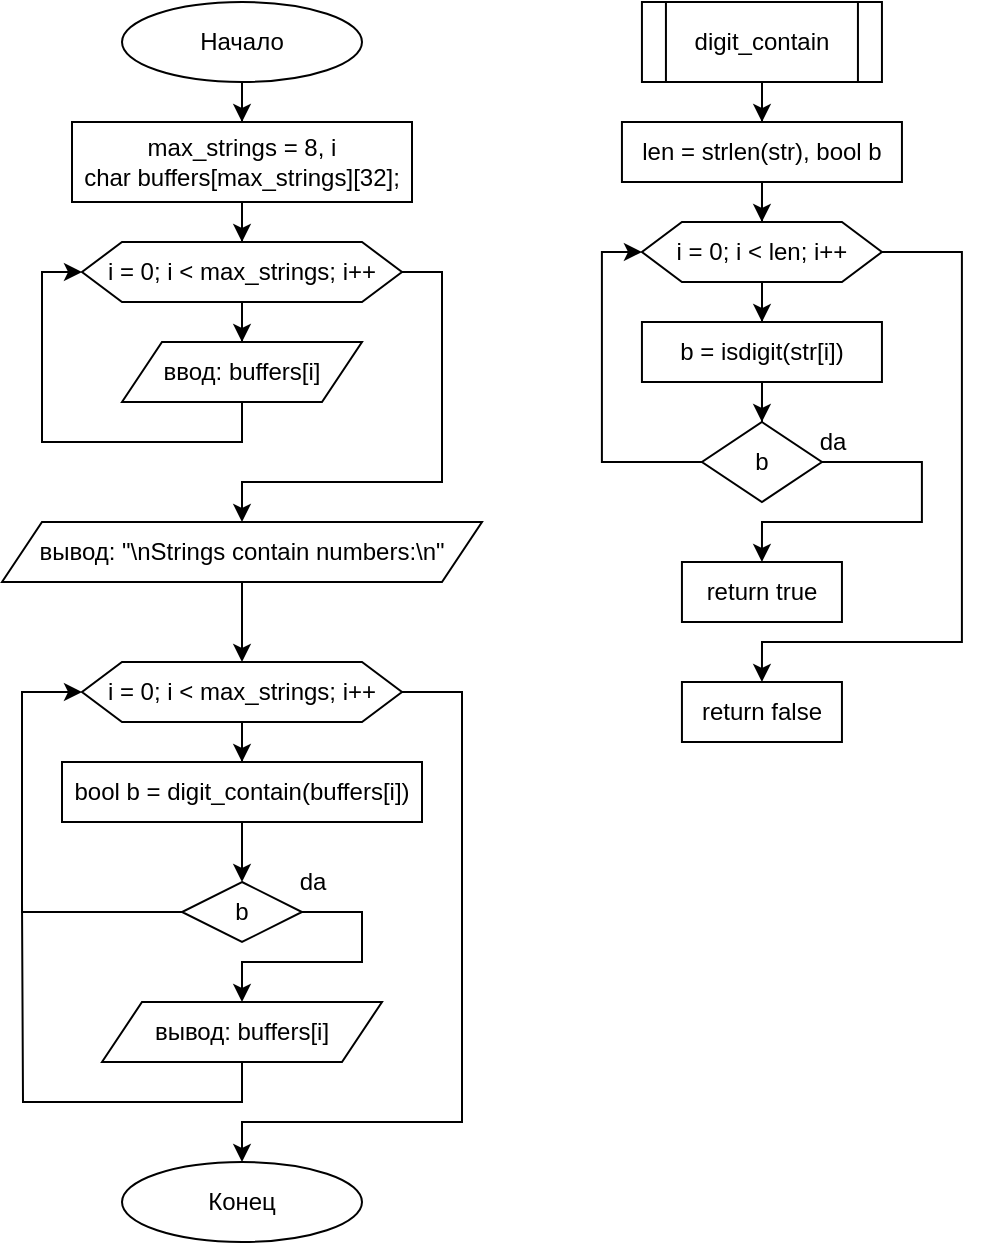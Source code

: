 <mxfile version="16.2.2" type="device"><diagram id="C5RBs43oDa-KdzZeNtuy" name="Page-1"><mxGraphModel dx="2031" dy="1053" grid="1" gridSize="10" guides="1" tooltips="1" connect="1" arrows="1" fold="1" page="1" pageScale="1" pageWidth="827" pageHeight="1169" math="0" shadow="0"><root><mxCell id="WIyWlLk6GJQsqaUBKTNV-0"/><mxCell id="WIyWlLk6GJQsqaUBKTNV-1" parent="WIyWlLk6GJQsqaUBKTNV-0"/><mxCell id="LI7FB8wVwrcQTH_lVHI_-3" value="" style="edgeStyle=orthogonalEdgeStyle;rounded=0;orthogonalLoop=1;jettySize=auto;html=1;" edge="1" parent="WIyWlLk6GJQsqaUBKTNV-1" source="LI7FB8wVwrcQTH_lVHI_-0" target="LI7FB8wVwrcQTH_lVHI_-2"><mxGeometry relative="1" as="geometry"/></mxCell><mxCell id="LI7FB8wVwrcQTH_lVHI_-0" value="Начало" style="ellipse;whiteSpace=wrap;html=1;" vertex="1" parent="WIyWlLk6GJQsqaUBKTNV-1"><mxGeometry x="80" y="40" width="120" height="40" as="geometry"/></mxCell><mxCell id="LI7FB8wVwrcQTH_lVHI_-1" value="Конец" style="ellipse;whiteSpace=wrap;html=1;" vertex="1" parent="WIyWlLk6GJQsqaUBKTNV-1"><mxGeometry x="80" y="620" width="120" height="40" as="geometry"/></mxCell><mxCell id="LI7FB8wVwrcQTH_lVHI_-27" style="edgeStyle=orthogonalEdgeStyle;rounded=0;orthogonalLoop=1;jettySize=auto;html=1;entryX=0.5;entryY=0;entryDx=0;entryDy=0;" edge="1" parent="WIyWlLk6GJQsqaUBKTNV-1" source="LI7FB8wVwrcQTH_lVHI_-2" target="LI7FB8wVwrcQTH_lVHI_-26"><mxGeometry relative="1" as="geometry"><mxPoint x="140" y="160" as="targetPoint"/></mxGeometry></mxCell><mxCell id="LI7FB8wVwrcQTH_lVHI_-2" value="max_strings = 8, i&lt;br&gt;char buffers[max_strings][32];" style="whiteSpace=wrap;html=1;" vertex="1" parent="WIyWlLk6GJQsqaUBKTNV-1"><mxGeometry x="55" y="100" width="170" height="40" as="geometry"/></mxCell><mxCell id="LI7FB8wVwrcQTH_lVHI_-9" value="" style="edgeStyle=orthogonalEdgeStyle;rounded=0;orthogonalLoop=1;jettySize=auto;html=1;" edge="1" parent="WIyWlLk6GJQsqaUBKTNV-1" source="LI7FB8wVwrcQTH_lVHI_-4" target="LI7FB8wVwrcQTH_lVHI_-8"><mxGeometry relative="1" as="geometry"/></mxCell><mxCell id="LI7FB8wVwrcQTH_lVHI_-4" value="digit_contain" style="shape=process;whiteSpace=wrap;html=1;backgroundOutline=1;" vertex="1" parent="WIyWlLk6GJQsqaUBKTNV-1"><mxGeometry x="339.97" y="40" width="120" height="40" as="geometry"/></mxCell><mxCell id="LI7FB8wVwrcQTH_lVHI_-16" value="" style="edgeStyle=orthogonalEdgeStyle;rounded=0;orthogonalLoop=1;jettySize=auto;html=1;" edge="1" parent="WIyWlLk6GJQsqaUBKTNV-1" source="LI7FB8wVwrcQTH_lVHI_-6" target="LI7FB8wVwrcQTH_lVHI_-15"><mxGeometry relative="1" as="geometry"/></mxCell><mxCell id="LI7FB8wVwrcQTH_lVHI_-25" value="" style="edgeStyle=orthogonalEdgeStyle;rounded=0;orthogonalLoop=1;jettySize=auto;html=1;entryX=0.5;entryY=0;entryDx=0;entryDy=0;" edge="1" parent="WIyWlLk6GJQsqaUBKTNV-1" source="LI7FB8wVwrcQTH_lVHI_-6" target="LI7FB8wVwrcQTH_lVHI_-24"><mxGeometry relative="1" as="geometry"><Array as="points"><mxPoint x="499.97" y="165"/><mxPoint x="499.97" y="360"/><mxPoint x="399.97" y="360"/></Array></mxGeometry></mxCell><mxCell id="LI7FB8wVwrcQTH_lVHI_-6" value="i = 0; i &amp;lt; len; i++" style="shape=hexagon;perimeter=hexagonPerimeter2;whiteSpace=wrap;html=1;fixedSize=1;" vertex="1" parent="WIyWlLk6GJQsqaUBKTNV-1"><mxGeometry x="339.97" y="150" width="120" height="30" as="geometry"/></mxCell><mxCell id="LI7FB8wVwrcQTH_lVHI_-10" style="edgeStyle=orthogonalEdgeStyle;rounded=0;orthogonalLoop=1;jettySize=auto;html=1;entryX=0.5;entryY=0;entryDx=0;entryDy=0;" edge="1" parent="WIyWlLk6GJQsqaUBKTNV-1" source="LI7FB8wVwrcQTH_lVHI_-8" target="LI7FB8wVwrcQTH_lVHI_-6"><mxGeometry relative="1" as="geometry"><mxPoint x="399.97" y="150" as="targetPoint"/></mxGeometry></mxCell><mxCell id="LI7FB8wVwrcQTH_lVHI_-8" value="len =&amp;nbsp;strlen(str), bool b" style="whiteSpace=wrap;html=1;" vertex="1" parent="WIyWlLk6GJQsqaUBKTNV-1"><mxGeometry x="329.97" y="100" width="140" height="30" as="geometry"/></mxCell><mxCell id="LI7FB8wVwrcQTH_lVHI_-19" value="" style="edgeStyle=orthogonalEdgeStyle;rounded=0;orthogonalLoop=1;jettySize=auto;html=1;exitX=1;exitY=0.5;exitDx=0;exitDy=0;entryX=0.5;entryY=0;entryDx=0;entryDy=0;" edge="1" parent="WIyWlLk6GJQsqaUBKTNV-1" source="LI7FB8wVwrcQTH_lVHI_-13" target="LI7FB8wVwrcQTH_lVHI_-18"><mxGeometry relative="1" as="geometry"><Array as="points"><mxPoint x="479.97" y="270"/><mxPoint x="479.97" y="300"/><mxPoint x="399.97" y="300"/></Array></mxGeometry></mxCell><mxCell id="LI7FB8wVwrcQTH_lVHI_-23" value="" style="edgeStyle=orthogonalEdgeStyle;rounded=0;orthogonalLoop=1;jettySize=auto;html=1;" edge="1" parent="WIyWlLk6GJQsqaUBKTNV-1" source="LI7FB8wVwrcQTH_lVHI_-13" target="LI7FB8wVwrcQTH_lVHI_-6"><mxGeometry relative="1" as="geometry"><mxPoint x="319.97" y="290" as="targetPoint"/><Array as="points"><mxPoint x="319.97" y="270"/><mxPoint x="319.97" y="165"/></Array></mxGeometry></mxCell><mxCell id="LI7FB8wVwrcQTH_lVHI_-13" value="b" style="rhombus;whiteSpace=wrap;html=1;" vertex="1" parent="WIyWlLk6GJQsqaUBKTNV-1"><mxGeometry x="369.97" y="250" width="60" height="40" as="geometry"/></mxCell><mxCell id="LI7FB8wVwrcQTH_lVHI_-17" style="edgeStyle=orthogonalEdgeStyle;rounded=0;orthogonalLoop=1;jettySize=auto;html=1;entryX=0.5;entryY=0;entryDx=0;entryDy=0;" edge="1" parent="WIyWlLk6GJQsqaUBKTNV-1" source="LI7FB8wVwrcQTH_lVHI_-15" target="LI7FB8wVwrcQTH_lVHI_-13"><mxGeometry relative="1" as="geometry"/></mxCell><mxCell id="LI7FB8wVwrcQTH_lVHI_-15" value="b = isdigit(str[i])" style="whiteSpace=wrap;html=1;" vertex="1" parent="WIyWlLk6GJQsqaUBKTNV-1"><mxGeometry x="339.97" y="200" width="120" height="30" as="geometry"/></mxCell><mxCell id="LI7FB8wVwrcQTH_lVHI_-18" value="return true" style="whiteSpace=wrap;html=1;" vertex="1" parent="WIyWlLk6GJQsqaUBKTNV-1"><mxGeometry x="359.97" y="320" width="80" height="30" as="geometry"/></mxCell><mxCell id="LI7FB8wVwrcQTH_lVHI_-20" value="da" style="text;html=1;align=center;verticalAlign=middle;resizable=0;points=[];autosize=1;strokeColor=none;fillColor=none;" vertex="1" parent="WIyWlLk6GJQsqaUBKTNV-1"><mxGeometry x="419.97" y="250" width="30" height="20" as="geometry"/></mxCell><mxCell id="LI7FB8wVwrcQTH_lVHI_-24" value="return false" style="whiteSpace=wrap;html=1;" vertex="1" parent="WIyWlLk6GJQsqaUBKTNV-1"><mxGeometry x="359.97" y="380" width="80" height="30" as="geometry"/></mxCell><mxCell id="LI7FB8wVwrcQTH_lVHI_-28" style="edgeStyle=orthogonalEdgeStyle;rounded=0;orthogonalLoop=1;jettySize=auto;html=1;entryX=0.5;entryY=0;entryDx=0;entryDy=0;" edge="1" parent="WIyWlLk6GJQsqaUBKTNV-1" source="LI7FB8wVwrcQTH_lVHI_-26" target="LI7FB8wVwrcQTH_lVHI_-29"><mxGeometry relative="1" as="geometry"><mxPoint x="140" y="210" as="targetPoint"/></mxGeometry></mxCell><mxCell id="LI7FB8wVwrcQTH_lVHI_-34" style="edgeStyle=orthogonalEdgeStyle;rounded=0;orthogonalLoop=1;jettySize=auto;html=1;exitX=1;exitY=0.5;exitDx=0;exitDy=0;entryX=0.5;entryY=0;entryDx=0;entryDy=0;" edge="1" parent="WIyWlLk6GJQsqaUBKTNV-1" source="LI7FB8wVwrcQTH_lVHI_-26" target="LI7FB8wVwrcQTH_lVHI_-33"><mxGeometry relative="1" as="geometry"><mxPoint x="170" y="300" as="targetPoint"/><Array as="points"><mxPoint x="240" y="175"/><mxPoint x="240" y="280"/><mxPoint x="140" y="280"/></Array></mxGeometry></mxCell><mxCell id="LI7FB8wVwrcQTH_lVHI_-26" value="i = 0; i &amp;lt; max_strings; i++" style="shape=hexagon;perimeter=hexagonPerimeter2;whiteSpace=wrap;html=1;fixedSize=1;" vertex="1" parent="WIyWlLk6GJQsqaUBKTNV-1"><mxGeometry x="60" y="160" width="160" height="30" as="geometry"/></mxCell><mxCell id="LI7FB8wVwrcQTH_lVHI_-31" style="edgeStyle=orthogonalEdgeStyle;rounded=0;orthogonalLoop=1;jettySize=auto;html=1;entryX=0;entryY=0.5;entryDx=0;entryDy=0;" edge="1" parent="WIyWlLk6GJQsqaUBKTNV-1" source="LI7FB8wVwrcQTH_lVHI_-29" target="LI7FB8wVwrcQTH_lVHI_-26"><mxGeometry relative="1" as="geometry"><Array as="points"><mxPoint x="140" y="260"/><mxPoint x="40" y="260"/><mxPoint x="40" y="175"/></Array></mxGeometry></mxCell><mxCell id="LI7FB8wVwrcQTH_lVHI_-29" value="ввод: buffers[i]" style="shape=parallelogram;perimeter=parallelogramPerimeter;whiteSpace=wrap;html=1;fixedSize=1;" vertex="1" parent="WIyWlLk6GJQsqaUBKTNV-1"><mxGeometry x="80" y="210" width="120" height="30" as="geometry"/></mxCell><mxCell id="LI7FB8wVwrcQTH_lVHI_-36" style="edgeStyle=orthogonalEdgeStyle;rounded=0;orthogonalLoop=1;jettySize=auto;html=1;entryX=0.5;entryY=0;entryDx=0;entryDy=0;" edge="1" parent="WIyWlLk6GJQsqaUBKTNV-1" source="LI7FB8wVwrcQTH_lVHI_-33" target="LI7FB8wVwrcQTH_lVHI_-35"><mxGeometry relative="1" as="geometry"/></mxCell><mxCell id="LI7FB8wVwrcQTH_lVHI_-33" value="вывод:&amp;nbsp;&quot;\nStrings contain numbers:\n&quot;" style="shape=parallelogram;perimeter=parallelogramPerimeter;whiteSpace=wrap;html=1;fixedSize=1;" vertex="1" parent="WIyWlLk6GJQsqaUBKTNV-1"><mxGeometry x="20" y="300" width="240" height="30" as="geometry"/></mxCell><mxCell id="LI7FB8wVwrcQTH_lVHI_-40" value="" style="edgeStyle=orthogonalEdgeStyle;rounded=0;orthogonalLoop=1;jettySize=auto;html=1;" edge="1" parent="WIyWlLk6GJQsqaUBKTNV-1" source="LI7FB8wVwrcQTH_lVHI_-35" target="LI7FB8wVwrcQTH_lVHI_-39"><mxGeometry relative="1" as="geometry"/></mxCell><mxCell id="LI7FB8wVwrcQTH_lVHI_-48" style="edgeStyle=orthogonalEdgeStyle;rounded=0;orthogonalLoop=1;jettySize=auto;html=1;entryX=0.5;entryY=0;entryDx=0;entryDy=0;endArrow=classic;endFill=1;strokeColor=default;" edge="1" parent="WIyWlLk6GJQsqaUBKTNV-1" source="LI7FB8wVwrcQTH_lVHI_-35" target="LI7FB8wVwrcQTH_lVHI_-1"><mxGeometry relative="1" as="geometry"><Array as="points"><mxPoint x="250" y="385"/><mxPoint x="250" y="600"/><mxPoint x="140" y="600"/></Array></mxGeometry></mxCell><mxCell id="LI7FB8wVwrcQTH_lVHI_-35" value="i = 0; i &amp;lt; max_strings; i++" style="shape=hexagon;perimeter=hexagonPerimeter2;whiteSpace=wrap;html=1;fixedSize=1;" vertex="1" parent="WIyWlLk6GJQsqaUBKTNV-1"><mxGeometry x="60" y="370" width="160" height="30" as="geometry"/></mxCell><mxCell id="LI7FB8wVwrcQTH_lVHI_-43" style="edgeStyle=orthogonalEdgeStyle;rounded=0;orthogonalLoop=1;jettySize=auto;html=1;entryX=0.5;entryY=0;entryDx=0;entryDy=0;exitX=1;exitY=0.5;exitDx=0;exitDy=0;" edge="1" parent="WIyWlLk6GJQsqaUBKTNV-1" source="LI7FB8wVwrcQTH_lVHI_-37" target="LI7FB8wVwrcQTH_lVHI_-42"><mxGeometry relative="1" as="geometry"><Array as="points"><mxPoint x="200" y="495"/><mxPoint x="200" y="520"/><mxPoint x="140" y="520"/></Array></mxGeometry></mxCell><mxCell id="LI7FB8wVwrcQTH_lVHI_-45" style="edgeStyle=orthogonalEdgeStyle;rounded=0;orthogonalLoop=1;jettySize=auto;html=1;entryX=0;entryY=0.5;entryDx=0;entryDy=0;" edge="1" parent="WIyWlLk6GJQsqaUBKTNV-1" source="LI7FB8wVwrcQTH_lVHI_-37" target="LI7FB8wVwrcQTH_lVHI_-35"><mxGeometry relative="1" as="geometry"><Array as="points"><mxPoint x="30" y="495"/><mxPoint x="30" y="385"/></Array></mxGeometry></mxCell><mxCell id="LI7FB8wVwrcQTH_lVHI_-37" value="b" style="rhombus;whiteSpace=wrap;html=1;" vertex="1" parent="WIyWlLk6GJQsqaUBKTNV-1"><mxGeometry x="110" y="480" width="60" height="30" as="geometry"/></mxCell><mxCell id="LI7FB8wVwrcQTH_lVHI_-41" style="edgeStyle=orthogonalEdgeStyle;rounded=0;orthogonalLoop=1;jettySize=auto;html=1;entryX=0.5;entryY=0;entryDx=0;entryDy=0;" edge="1" parent="WIyWlLk6GJQsqaUBKTNV-1" source="LI7FB8wVwrcQTH_lVHI_-39" target="LI7FB8wVwrcQTH_lVHI_-37"><mxGeometry relative="1" as="geometry"/></mxCell><mxCell id="LI7FB8wVwrcQTH_lVHI_-39" value="bool b =&amp;nbsp;digit_contain(buffers[i])" style="whiteSpace=wrap;html=1;" vertex="1" parent="WIyWlLk6GJQsqaUBKTNV-1"><mxGeometry x="50" y="420" width="180" height="30" as="geometry"/></mxCell><mxCell id="LI7FB8wVwrcQTH_lVHI_-46" style="edgeStyle=orthogonalEdgeStyle;rounded=0;orthogonalLoop=1;jettySize=auto;html=1;strokeColor=default;endArrow=none;endFill=0;exitX=0.5;exitY=1;exitDx=0;exitDy=0;" edge="1" parent="WIyWlLk6GJQsqaUBKTNV-1" source="LI7FB8wVwrcQTH_lVHI_-42"><mxGeometry relative="1" as="geometry"><mxPoint x="30" y="490" as="targetPoint"/></mxGeometry></mxCell><mxCell id="LI7FB8wVwrcQTH_lVHI_-42" value="вывод: buffers[i]" style="shape=parallelogram;perimeter=parallelogramPerimeter;whiteSpace=wrap;html=1;fixedSize=1;" vertex="1" parent="WIyWlLk6GJQsqaUBKTNV-1"><mxGeometry x="70" y="540" width="140" height="30" as="geometry"/></mxCell><mxCell id="LI7FB8wVwrcQTH_lVHI_-44" value="da" style="text;html=1;align=center;verticalAlign=middle;resizable=0;points=[];autosize=1;strokeColor=none;fillColor=none;" vertex="1" parent="WIyWlLk6GJQsqaUBKTNV-1"><mxGeometry x="160" y="470" width="30" height="20" as="geometry"/></mxCell></root></mxGraphModel></diagram></mxfile>
